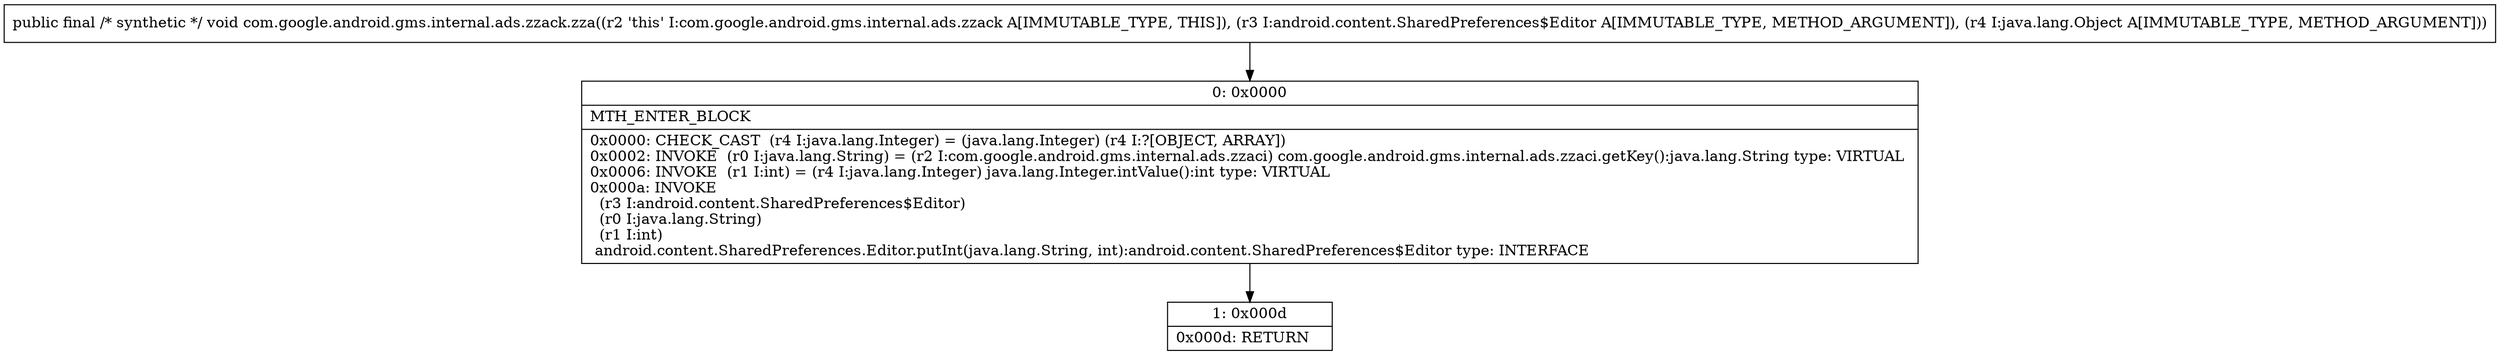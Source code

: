 digraph "CFG forcom.google.android.gms.internal.ads.zzack.zza(Landroid\/content\/SharedPreferences$Editor;Ljava\/lang\/Object;)V" {
Node_0 [shape=record,label="{0\:\ 0x0000|MTH_ENTER_BLOCK\l|0x0000: CHECK_CAST  (r4 I:java.lang.Integer) = (java.lang.Integer) (r4 I:?[OBJECT, ARRAY]) \l0x0002: INVOKE  (r0 I:java.lang.String) = (r2 I:com.google.android.gms.internal.ads.zzaci) com.google.android.gms.internal.ads.zzaci.getKey():java.lang.String type: VIRTUAL \l0x0006: INVOKE  (r1 I:int) = (r4 I:java.lang.Integer) java.lang.Integer.intValue():int type: VIRTUAL \l0x000a: INVOKE  \l  (r3 I:android.content.SharedPreferences$Editor)\l  (r0 I:java.lang.String)\l  (r1 I:int)\l android.content.SharedPreferences.Editor.putInt(java.lang.String, int):android.content.SharedPreferences$Editor type: INTERFACE \l}"];
Node_1 [shape=record,label="{1\:\ 0x000d|0x000d: RETURN   \l}"];
MethodNode[shape=record,label="{public final \/* synthetic *\/ void com.google.android.gms.internal.ads.zzack.zza((r2 'this' I:com.google.android.gms.internal.ads.zzack A[IMMUTABLE_TYPE, THIS]), (r3 I:android.content.SharedPreferences$Editor A[IMMUTABLE_TYPE, METHOD_ARGUMENT]), (r4 I:java.lang.Object A[IMMUTABLE_TYPE, METHOD_ARGUMENT])) }"];
MethodNode -> Node_0;
Node_0 -> Node_1;
}

